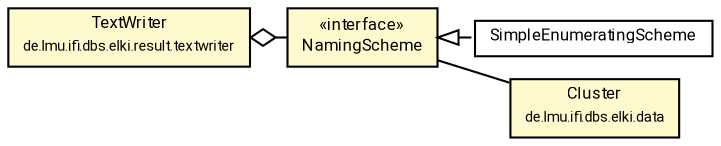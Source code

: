 #!/usr/local/bin/dot
#
# Class diagram 
# Generated by UMLGraph version R5_7_2-60-g0e99a6 (http://www.spinellis.gr/umlgraph/)
#

digraph G {
	graph [fontnames="svg"]
	edge [fontname="Roboto",fontsize=7,labelfontname="Roboto",labelfontsize=7,color="black"];
	node [fontname="Roboto",fontcolor="black",fontsize=8,shape=plaintext,margin=0,width=0,height=0];
	nodesep=0.15;
	ranksep=0.25;
	rankdir=LR;
	// de.lmu.ifi.dbs.elki.result.textwriter.TextWriter
	c7295575 [label=<<table title="de.lmu.ifi.dbs.elki.result.textwriter.TextWriter" border="0" cellborder="1" cellspacing="0" cellpadding="2" bgcolor="LemonChiffon" href="../TextWriter.html" target="_parent">
		<tr><td><table border="0" cellspacing="0" cellpadding="1">
		<tr><td align="center" balign="center"> <font face="Roboto">TextWriter</font> </td></tr>
		<tr><td align="center" balign="center"> <font face="Roboto" point-size="7.0">de.lmu.ifi.dbs.elki.result.textwriter</font> </td></tr>
		</table></td></tr>
		</table>>, URL="../TextWriter.html"];
	// de.lmu.ifi.dbs.elki.result.textwriter.naming.NamingScheme
	c7295576 [label=<<table title="de.lmu.ifi.dbs.elki.result.textwriter.naming.NamingScheme" border="0" cellborder="1" cellspacing="0" cellpadding="2" bgcolor="lemonChiffon" href="NamingScheme.html" target="_parent">
		<tr><td><table border="0" cellspacing="0" cellpadding="1">
		<tr><td align="center" balign="center"> &#171;interface&#187; </td></tr>
		<tr><td align="center" balign="center"> <font face="Roboto">NamingScheme</font> </td></tr>
		</table></td></tr>
		</table>>, URL="NamingScheme.html"];
	// de.lmu.ifi.dbs.elki.result.textwriter.naming.SimpleEnumeratingScheme
	c7295577 [label=<<table title="de.lmu.ifi.dbs.elki.result.textwriter.naming.SimpleEnumeratingScheme" border="0" cellborder="1" cellspacing="0" cellpadding="2" href="SimpleEnumeratingScheme.html" target="_parent">
		<tr><td><table border="0" cellspacing="0" cellpadding="1">
		<tr><td align="center" balign="center"> <font face="Roboto">SimpleEnumeratingScheme</font> </td></tr>
		</table></td></tr>
		</table>>, URL="SimpleEnumeratingScheme.html"];
	// de.lmu.ifi.dbs.elki.data.Cluster<M extends de.lmu.ifi.dbs.elki.data.model.Model>
	c7296109 [label=<<table title="de.lmu.ifi.dbs.elki.data.Cluster" border="0" cellborder="1" cellspacing="0" cellpadding="2" bgcolor="LemonChiffon" href="../../../data/Cluster.html" target="_parent">
		<tr><td><table border="0" cellspacing="0" cellpadding="1">
		<tr><td align="center" balign="center"> <font face="Roboto">Cluster</font> </td></tr>
		<tr><td align="center" balign="center"> <font face="Roboto" point-size="7.0">de.lmu.ifi.dbs.elki.data</font> </td></tr>
		</table></td></tr>
		</table>>, URL="../../../data/Cluster.html"];
	// de.lmu.ifi.dbs.elki.result.textwriter.TextWriter has de.lmu.ifi.dbs.elki.result.textwriter.naming.NamingScheme
	c7295575 -> c7295576 [arrowhead=none,arrowtail=ediamond,dir=back,weight=4];
	// de.lmu.ifi.dbs.elki.result.textwriter.naming.NamingScheme assoc de.lmu.ifi.dbs.elki.data.Cluster<M extends de.lmu.ifi.dbs.elki.data.model.Model>
	c7295576 -> c7296109 [arrowhead=none,weight=2];
	// de.lmu.ifi.dbs.elki.result.textwriter.naming.SimpleEnumeratingScheme implements de.lmu.ifi.dbs.elki.result.textwriter.naming.NamingScheme
	c7295576 -> c7295577 [arrowtail=empty,style=dashed,dir=back,weight=9];
}

